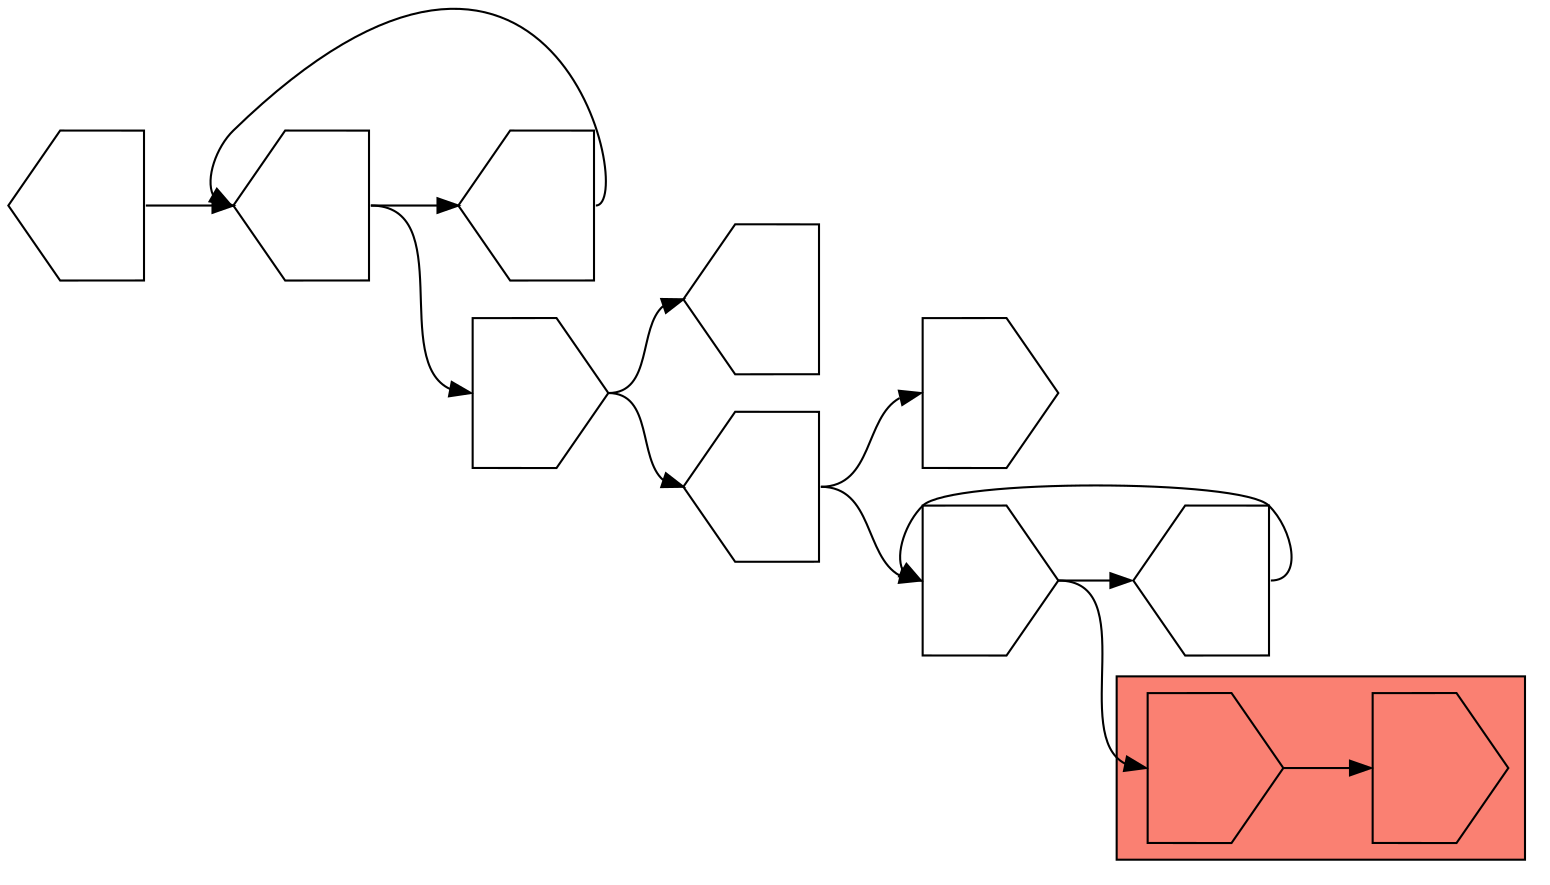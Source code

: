 digraph asm {
	rotate=90;
	edge [headport=n,tailport=s];
subgraph cluster_C5917_21517 {
	5917 [label="",height=1,width=1,shape=invhouse];
	21517 [label="",height=1,width=1,shape=invhouse];
	style=filled;
	fillcolor=salmon;
}
	15611 [label="",height=1,width=1,shape=invhouse];
	6811 [label="",height=1,width=1,shape=house];
	2759 [label="",height=1,width=1,shape=house];
	4630 [label="",height=1,width=1,shape=invhouse];
	345 [label="",height=1,width=1,shape=invhouse];
	9239 [label="",height=1,width=1,shape=house];
	94 [label="",height=1,width=1,shape=house];
	8512 [label="",height=1,width=1,shape=house];
	14581 [label="",height=1,width=1,shape=house];
	5917 -> 21517
	15611 -> 5917
	15611 -> 6811
	6811 -> 15611
	2759 -> 4630
	2759 -> 15611
	345 -> 2759
	345 -> 9239
	94 -> 345
	94 -> 8512
	8512 -> 94
	14581 -> 94
}